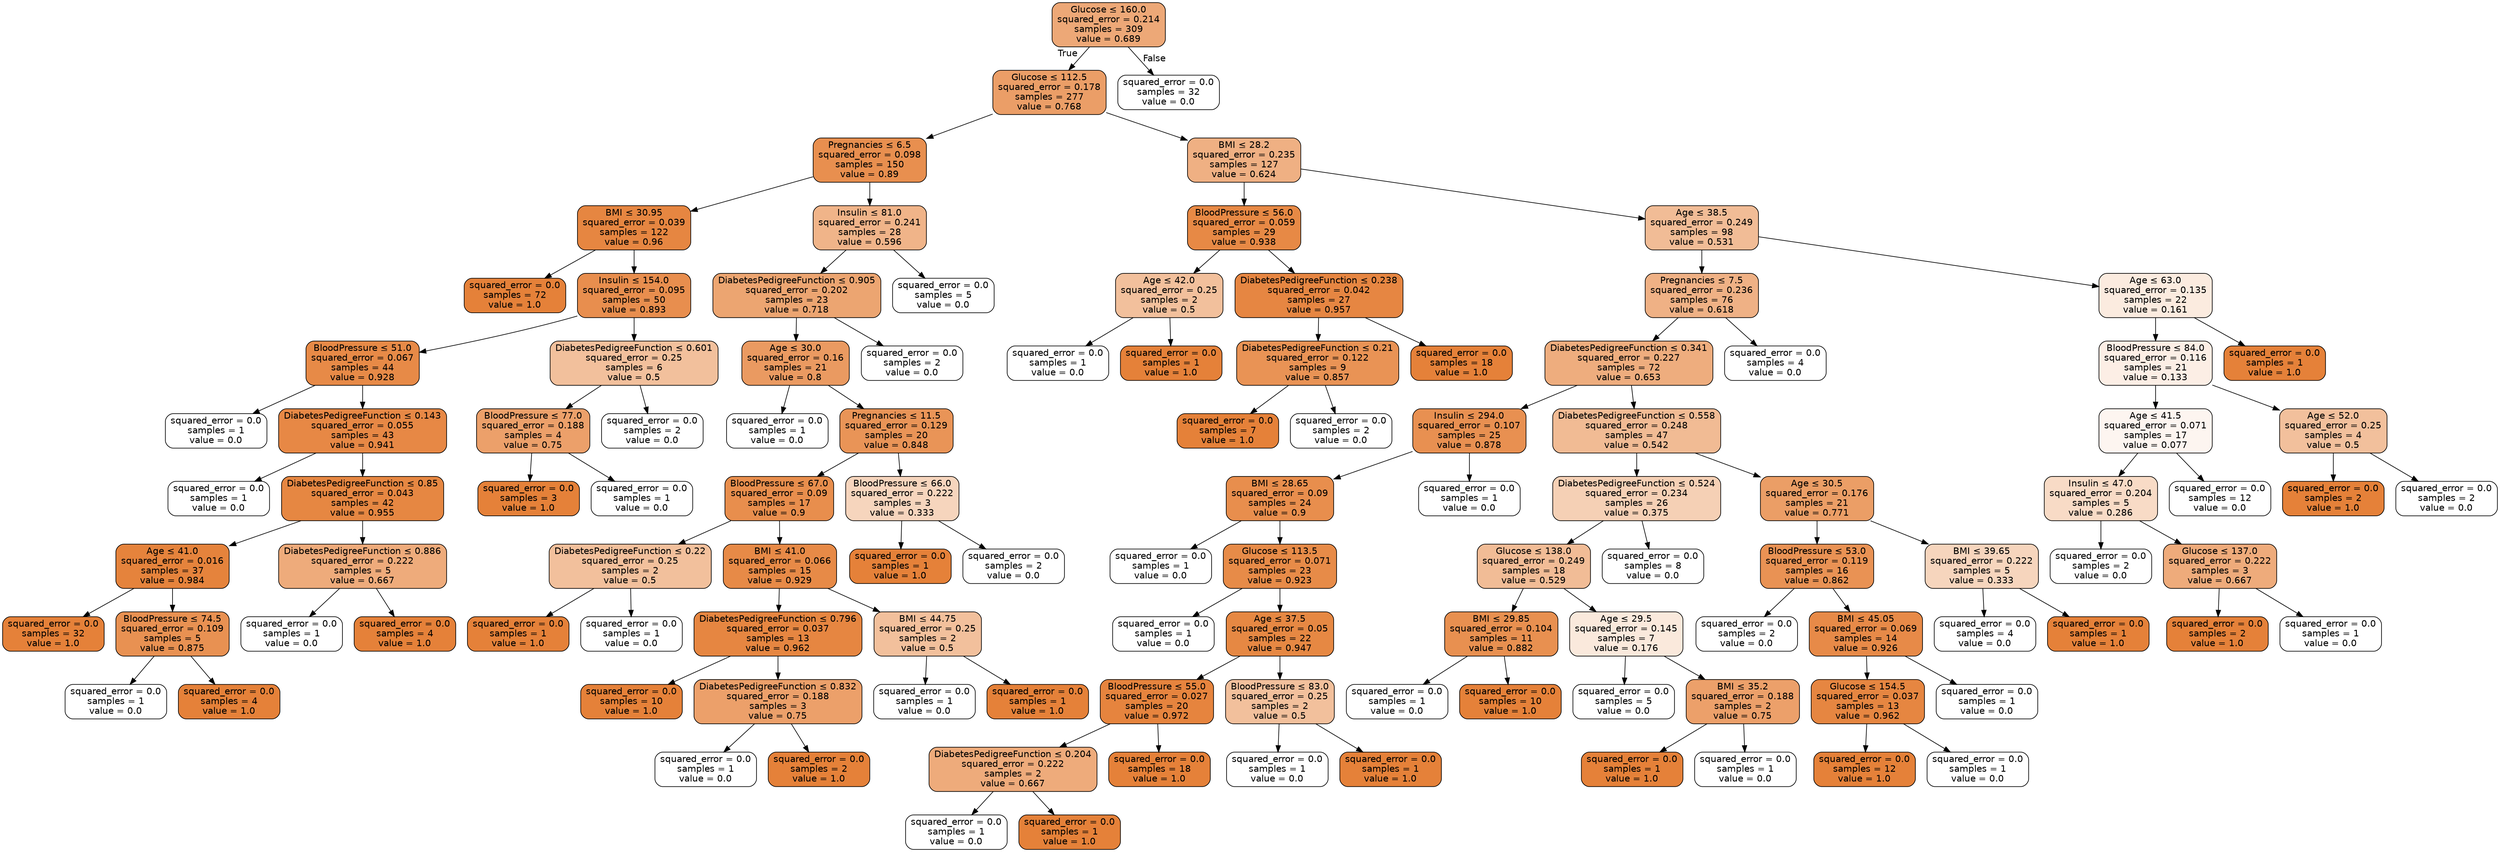 digraph Tree {
node [shape=box, style="filled, rounded", color="black", fontname="helvetica"] ;
edge [fontname="helvetica"] ;
0 [label=<Glucose &le; 160.0<br/>squared_error = 0.214<br/>samples = 309<br/>value = 0.689>, fillcolor="#eda877"] ;
1 [label=<Glucose &le; 112.5<br/>squared_error = 0.178<br/>samples = 277<br/>value = 0.768>, fillcolor="#eb9e67"] ;
0 -> 1 [labeldistance=2.5, labelangle=45, headlabel="True"] ;
2 [label=<Pregnancies &le; 6.5<br/>squared_error = 0.098<br/>samples = 150<br/>value = 0.89>, fillcolor="#e88f4f"] ;
1 -> 2 ;
3 [label=<BMI &le; 30.95<br/>squared_error = 0.039<br/>samples = 122<br/>value = 0.96>, fillcolor="#e68641"] ;
2 -> 3 ;
4 [label=<squared_error = 0.0<br/>samples = 72<br/>value = 1.0>, fillcolor="#e58139"] ;
3 -> 4 ;
5 [label=<Insulin &le; 154.0<br/>squared_error = 0.095<br/>samples = 50<br/>value = 0.893>, fillcolor="#e88e4e"] ;
3 -> 5 ;
6 [label=<BloodPressure &le; 51.0<br/>squared_error = 0.067<br/>samples = 44<br/>value = 0.928>, fillcolor="#e78a47"] ;
5 -> 6 ;
7 [label=<squared_error = 0.0<br/>samples = 1<br/>value = 0.0>, fillcolor="#ffffff"] ;
6 -> 7 ;
8 [label=<DiabetesPedigreeFunction &le; 0.143<br/>squared_error = 0.055<br/>samples = 43<br/>value = 0.941>, fillcolor="#e78845"] ;
6 -> 8 ;
9 [label=<squared_error = 0.0<br/>samples = 1<br/>value = 0.0>, fillcolor="#ffffff"] ;
8 -> 9 ;
10 [label=<DiabetesPedigreeFunction &le; 0.85<br/>squared_error = 0.043<br/>samples = 42<br/>value = 0.955>, fillcolor="#e68742"] ;
8 -> 10 ;
11 [label=<Age &le; 41.0<br/>squared_error = 0.016<br/>samples = 37<br/>value = 0.984>, fillcolor="#e5833c"] ;
10 -> 11 ;
12 [label=<squared_error = 0.0<br/>samples = 32<br/>value = 1.0>, fillcolor="#e58139"] ;
11 -> 12 ;
13 [label=<BloodPressure &le; 74.5<br/>squared_error = 0.109<br/>samples = 5<br/>value = 0.875>, fillcolor="#e89152"] ;
11 -> 13 ;
14 [label=<squared_error = 0.0<br/>samples = 1<br/>value = 0.0>, fillcolor="#ffffff"] ;
13 -> 14 ;
15 [label=<squared_error = 0.0<br/>samples = 4<br/>value = 1.0>, fillcolor="#e58139"] ;
13 -> 15 ;
16 [label=<DiabetesPedigreeFunction &le; 0.886<br/>squared_error = 0.222<br/>samples = 5<br/>value = 0.667>, fillcolor="#eeab7b"] ;
10 -> 16 ;
17 [label=<squared_error = 0.0<br/>samples = 1<br/>value = 0.0>, fillcolor="#ffffff"] ;
16 -> 17 ;
18 [label=<squared_error = 0.0<br/>samples = 4<br/>value = 1.0>, fillcolor="#e58139"] ;
16 -> 18 ;
19 [label=<DiabetesPedigreeFunction &le; 0.601<br/>squared_error = 0.25<br/>samples = 6<br/>value = 0.5>, fillcolor="#f2c09c"] ;
5 -> 19 ;
20 [label=<BloodPressure &le; 77.0<br/>squared_error = 0.188<br/>samples = 4<br/>value = 0.75>, fillcolor="#eca06a"] ;
19 -> 20 ;
21 [label=<squared_error = 0.0<br/>samples = 3<br/>value = 1.0>, fillcolor="#e58139"] ;
20 -> 21 ;
22 [label=<squared_error = 0.0<br/>samples = 1<br/>value = 0.0>, fillcolor="#ffffff"] ;
20 -> 22 ;
23 [label=<squared_error = 0.0<br/>samples = 2<br/>value = 0.0>, fillcolor="#ffffff"] ;
19 -> 23 ;
24 [label=<Insulin &le; 81.0<br/>squared_error = 0.241<br/>samples = 28<br/>value = 0.596>, fillcolor="#f0b489"] ;
2 -> 24 ;
25 [label=<DiabetesPedigreeFunction &le; 0.905<br/>squared_error = 0.202<br/>samples = 23<br/>value = 0.718>, fillcolor="#eca571"] ;
24 -> 25 ;
26 [label=<Age &le; 30.0<br/>squared_error = 0.16<br/>samples = 21<br/>value = 0.8>, fillcolor="#ea9a61"] ;
25 -> 26 ;
27 [label=<squared_error = 0.0<br/>samples = 1<br/>value = 0.0>, fillcolor="#ffffff"] ;
26 -> 27 ;
28 [label=<Pregnancies &le; 11.5<br/>squared_error = 0.129<br/>samples = 20<br/>value = 0.848>, fillcolor="#e99457"] ;
26 -> 28 ;
29 [label=<BloodPressure &le; 67.0<br/>squared_error = 0.09<br/>samples = 17<br/>value = 0.9>, fillcolor="#e88e4d"] ;
28 -> 29 ;
30 [label=<DiabetesPedigreeFunction &le; 0.22<br/>squared_error = 0.25<br/>samples = 2<br/>value = 0.5>, fillcolor="#f2c09c"] ;
29 -> 30 ;
31 [label=<squared_error = 0.0<br/>samples = 1<br/>value = 1.0>, fillcolor="#e58139"] ;
30 -> 31 ;
32 [label=<squared_error = 0.0<br/>samples = 1<br/>value = 0.0>, fillcolor="#ffffff"] ;
30 -> 32 ;
33 [label=<BMI &le; 41.0<br/>squared_error = 0.066<br/>samples = 15<br/>value = 0.929>, fillcolor="#e78a47"] ;
29 -> 33 ;
34 [label=<DiabetesPedigreeFunction &le; 0.796<br/>squared_error = 0.037<br/>samples = 13<br/>value = 0.962>, fillcolor="#e68641"] ;
33 -> 34 ;
35 [label=<squared_error = 0.0<br/>samples = 10<br/>value = 1.0>, fillcolor="#e58139"] ;
34 -> 35 ;
36 [label=<DiabetesPedigreeFunction &le; 0.832<br/>squared_error = 0.188<br/>samples = 3<br/>value = 0.75>, fillcolor="#eca06a"] ;
34 -> 36 ;
37 [label=<squared_error = 0.0<br/>samples = 1<br/>value = 0.0>, fillcolor="#ffffff"] ;
36 -> 37 ;
38 [label=<squared_error = 0.0<br/>samples = 2<br/>value = 1.0>, fillcolor="#e58139"] ;
36 -> 38 ;
39 [label=<BMI &le; 44.75<br/>squared_error = 0.25<br/>samples = 2<br/>value = 0.5>, fillcolor="#f2c09c"] ;
33 -> 39 ;
40 [label=<squared_error = 0.0<br/>samples = 1<br/>value = 0.0>, fillcolor="#ffffff"] ;
39 -> 40 ;
41 [label=<squared_error = 0.0<br/>samples = 1<br/>value = 1.0>, fillcolor="#e58139"] ;
39 -> 41 ;
42 [label=<BloodPressure &le; 66.0<br/>squared_error = 0.222<br/>samples = 3<br/>value = 0.333>, fillcolor="#f6d5bd"] ;
28 -> 42 ;
43 [label=<squared_error = 0.0<br/>samples = 1<br/>value = 1.0>, fillcolor="#e58139"] ;
42 -> 43 ;
44 [label=<squared_error = 0.0<br/>samples = 2<br/>value = 0.0>, fillcolor="#ffffff"] ;
42 -> 44 ;
45 [label=<squared_error = 0.0<br/>samples = 2<br/>value = 0.0>, fillcolor="#ffffff"] ;
25 -> 45 ;
46 [label=<squared_error = 0.0<br/>samples = 5<br/>value = 0.0>, fillcolor="#ffffff"] ;
24 -> 46 ;
47 [label=<BMI &le; 28.2<br/>squared_error = 0.235<br/>samples = 127<br/>value = 0.624>, fillcolor="#efb083"] ;
1 -> 47 ;
48 [label=<BloodPressure &le; 56.0<br/>squared_error = 0.059<br/>samples = 29<br/>value = 0.938>, fillcolor="#e78945"] ;
47 -> 48 ;
49 [label=<Age &le; 42.0<br/>squared_error = 0.25<br/>samples = 2<br/>value = 0.5>, fillcolor="#f2c09c"] ;
48 -> 49 ;
50 [label=<squared_error = 0.0<br/>samples = 1<br/>value = 0.0>, fillcolor="#ffffff"] ;
49 -> 50 ;
51 [label=<squared_error = 0.0<br/>samples = 1<br/>value = 1.0>, fillcolor="#e58139"] ;
49 -> 51 ;
52 [label=<DiabetesPedigreeFunction &le; 0.238<br/>squared_error = 0.042<br/>samples = 27<br/>value = 0.957>, fillcolor="#e68642"] ;
48 -> 52 ;
53 [label=<DiabetesPedigreeFunction &le; 0.21<br/>squared_error = 0.122<br/>samples = 9<br/>value = 0.857>, fillcolor="#e99355"] ;
52 -> 53 ;
54 [label=<squared_error = 0.0<br/>samples = 7<br/>value = 1.0>, fillcolor="#e58139"] ;
53 -> 54 ;
55 [label=<squared_error = 0.0<br/>samples = 2<br/>value = 0.0>, fillcolor="#ffffff"] ;
53 -> 55 ;
56 [label=<squared_error = 0.0<br/>samples = 18<br/>value = 1.0>, fillcolor="#e58139"] ;
52 -> 56 ;
57 [label=<Age &le; 38.5<br/>squared_error = 0.249<br/>samples = 98<br/>value = 0.531>, fillcolor="#f1bc96"] ;
47 -> 57 ;
58 [label=<Pregnancies &le; 7.5<br/>squared_error = 0.236<br/>samples = 76<br/>value = 0.618>, fillcolor="#efb185"] ;
57 -> 58 ;
59 [label=<DiabetesPedigreeFunction &le; 0.341<br/>squared_error = 0.227<br/>samples = 72<br/>value = 0.653>, fillcolor="#eead7e"] ;
58 -> 59 ;
60 [label=<Insulin &le; 294.0<br/>squared_error = 0.107<br/>samples = 25<br/>value = 0.878>, fillcolor="#e89051"] ;
59 -> 60 ;
61 [label=<BMI &le; 28.65<br/>squared_error = 0.09<br/>samples = 24<br/>value = 0.9>, fillcolor="#e88e4d"] ;
60 -> 61 ;
62 [label=<squared_error = 0.0<br/>samples = 1<br/>value = 0.0>, fillcolor="#ffffff"] ;
61 -> 62 ;
63 [label=<Glucose &le; 113.5<br/>squared_error = 0.071<br/>samples = 23<br/>value = 0.923>, fillcolor="#e78b48"] ;
61 -> 63 ;
64 [label=<squared_error = 0.0<br/>samples = 1<br/>value = 0.0>, fillcolor="#ffffff"] ;
63 -> 64 ;
65 [label=<Age &le; 37.5<br/>squared_error = 0.05<br/>samples = 22<br/>value = 0.947>, fillcolor="#e68843"] ;
63 -> 65 ;
66 [label=<BloodPressure &le; 55.0<br/>squared_error = 0.027<br/>samples = 20<br/>value = 0.972>, fillcolor="#e6843e"] ;
65 -> 66 ;
67 [label=<DiabetesPedigreeFunction &le; 0.204<br/>squared_error = 0.222<br/>samples = 2<br/>value = 0.667>, fillcolor="#eeab7b"] ;
66 -> 67 ;
68 [label=<squared_error = 0.0<br/>samples = 1<br/>value = 0.0>, fillcolor="#ffffff"] ;
67 -> 68 ;
69 [label=<squared_error = 0.0<br/>samples = 1<br/>value = 1.0>, fillcolor="#e58139"] ;
67 -> 69 ;
70 [label=<squared_error = 0.0<br/>samples = 18<br/>value = 1.0>, fillcolor="#e58139"] ;
66 -> 70 ;
71 [label=<BloodPressure &le; 83.0<br/>squared_error = 0.25<br/>samples = 2<br/>value = 0.5>, fillcolor="#f2c09c"] ;
65 -> 71 ;
72 [label=<squared_error = 0.0<br/>samples = 1<br/>value = 0.0>, fillcolor="#ffffff"] ;
71 -> 72 ;
73 [label=<squared_error = 0.0<br/>samples = 1<br/>value = 1.0>, fillcolor="#e58139"] ;
71 -> 73 ;
74 [label=<squared_error = 0.0<br/>samples = 1<br/>value = 0.0>, fillcolor="#ffffff"] ;
60 -> 74 ;
75 [label=<DiabetesPedigreeFunction &le; 0.558<br/>squared_error = 0.248<br/>samples = 47<br/>value = 0.542>, fillcolor="#f1bb94"] ;
59 -> 75 ;
76 [label=<DiabetesPedigreeFunction &le; 0.524<br/>squared_error = 0.234<br/>samples = 26<br/>value = 0.375>, fillcolor="#f5d0b5"] ;
75 -> 76 ;
77 [label=<Glucose &le; 138.0<br/>squared_error = 0.249<br/>samples = 18<br/>value = 0.529>, fillcolor="#f1bc96"] ;
76 -> 77 ;
78 [label=<BMI &le; 29.85<br/>squared_error = 0.104<br/>samples = 11<br/>value = 0.882>, fillcolor="#e89050"] ;
77 -> 78 ;
79 [label=<squared_error = 0.0<br/>samples = 1<br/>value = 0.0>, fillcolor="#ffffff"] ;
78 -> 79 ;
80 [label=<squared_error = 0.0<br/>samples = 10<br/>value = 1.0>, fillcolor="#e58139"] ;
78 -> 80 ;
81 [label=<Age &le; 29.5<br/>squared_error = 0.145<br/>samples = 7<br/>value = 0.176>, fillcolor="#fae9dc"] ;
77 -> 81 ;
82 [label=<squared_error = 0.0<br/>samples = 5<br/>value = 0.0>, fillcolor="#ffffff"] ;
81 -> 82 ;
83 [label=<BMI &le; 35.2<br/>squared_error = 0.188<br/>samples = 2<br/>value = 0.75>, fillcolor="#eca06a"] ;
81 -> 83 ;
84 [label=<squared_error = 0.0<br/>samples = 1<br/>value = 1.0>, fillcolor="#e58139"] ;
83 -> 84 ;
85 [label=<squared_error = 0.0<br/>samples = 1<br/>value = 0.0>, fillcolor="#ffffff"] ;
83 -> 85 ;
86 [label=<squared_error = 0.0<br/>samples = 8<br/>value = 0.0>, fillcolor="#ffffff"] ;
76 -> 86 ;
87 [label=<Age &le; 30.5<br/>squared_error = 0.176<br/>samples = 21<br/>value = 0.771>, fillcolor="#eb9e66"] ;
75 -> 87 ;
88 [label=<BloodPressure &le; 53.0<br/>squared_error = 0.119<br/>samples = 16<br/>value = 0.862>, fillcolor="#e99254"] ;
87 -> 88 ;
89 [label=<squared_error = 0.0<br/>samples = 2<br/>value = 0.0>, fillcolor="#ffffff"] ;
88 -> 89 ;
90 [label=<BMI &le; 45.05<br/>squared_error = 0.069<br/>samples = 14<br/>value = 0.926>, fillcolor="#e78a48"] ;
88 -> 90 ;
91 [label=<Glucose &le; 154.5<br/>squared_error = 0.037<br/>samples = 13<br/>value = 0.962>, fillcolor="#e68641"] ;
90 -> 91 ;
92 [label=<squared_error = 0.0<br/>samples = 12<br/>value = 1.0>, fillcolor="#e58139"] ;
91 -> 92 ;
93 [label=<squared_error = 0.0<br/>samples = 1<br/>value = 0.0>, fillcolor="#ffffff"] ;
91 -> 93 ;
94 [label=<squared_error = 0.0<br/>samples = 1<br/>value = 0.0>, fillcolor="#ffffff"] ;
90 -> 94 ;
95 [label=<BMI &le; 39.65<br/>squared_error = 0.222<br/>samples = 5<br/>value = 0.333>, fillcolor="#f6d5bd"] ;
87 -> 95 ;
96 [label=<squared_error = 0.0<br/>samples = 4<br/>value = 0.0>, fillcolor="#ffffff"] ;
95 -> 96 ;
97 [label=<squared_error = 0.0<br/>samples = 1<br/>value = 1.0>, fillcolor="#e58139"] ;
95 -> 97 ;
98 [label=<squared_error = 0.0<br/>samples = 4<br/>value = 0.0>, fillcolor="#ffffff"] ;
58 -> 98 ;
99 [label=<Age &le; 63.0<br/>squared_error = 0.135<br/>samples = 22<br/>value = 0.161>, fillcolor="#fbebdf"] ;
57 -> 99 ;
100 [label=<BloodPressure &le; 84.0<br/>squared_error = 0.116<br/>samples = 21<br/>value = 0.133>, fillcolor="#fceee5"] ;
99 -> 100 ;
101 [label=<Age &le; 41.5<br/>squared_error = 0.071<br/>samples = 17<br/>value = 0.077>, fillcolor="#fdf5f0"] ;
100 -> 101 ;
102 [label=<Insulin &le; 47.0<br/>squared_error = 0.204<br/>samples = 5<br/>value = 0.286>, fillcolor="#f8dbc6"] ;
101 -> 102 ;
103 [label=<squared_error = 0.0<br/>samples = 2<br/>value = 0.0>, fillcolor="#ffffff"] ;
102 -> 103 ;
104 [label=<Glucose &le; 137.0<br/>squared_error = 0.222<br/>samples = 3<br/>value = 0.667>, fillcolor="#eeab7b"] ;
102 -> 104 ;
105 [label=<squared_error = 0.0<br/>samples = 2<br/>value = 1.0>, fillcolor="#e58139"] ;
104 -> 105 ;
106 [label=<squared_error = 0.0<br/>samples = 1<br/>value = 0.0>, fillcolor="#ffffff"] ;
104 -> 106 ;
107 [label=<squared_error = 0.0<br/>samples = 12<br/>value = 0.0>, fillcolor="#ffffff"] ;
101 -> 107 ;
108 [label=<Age &le; 52.0<br/>squared_error = 0.25<br/>samples = 4<br/>value = 0.5>, fillcolor="#f2c09c"] ;
100 -> 108 ;
109 [label=<squared_error = 0.0<br/>samples = 2<br/>value = 1.0>, fillcolor="#e58139"] ;
108 -> 109 ;
110 [label=<squared_error = 0.0<br/>samples = 2<br/>value = 0.0>, fillcolor="#ffffff"] ;
108 -> 110 ;
111 [label=<squared_error = 0.0<br/>samples = 1<br/>value = 1.0>, fillcolor="#e58139"] ;
99 -> 111 ;
112 [label=<squared_error = 0.0<br/>samples = 32<br/>value = 0.0>, fillcolor="#ffffff"] ;
0 -> 112 [labeldistance=2.5, labelangle=-45, headlabel="False"] ;
}